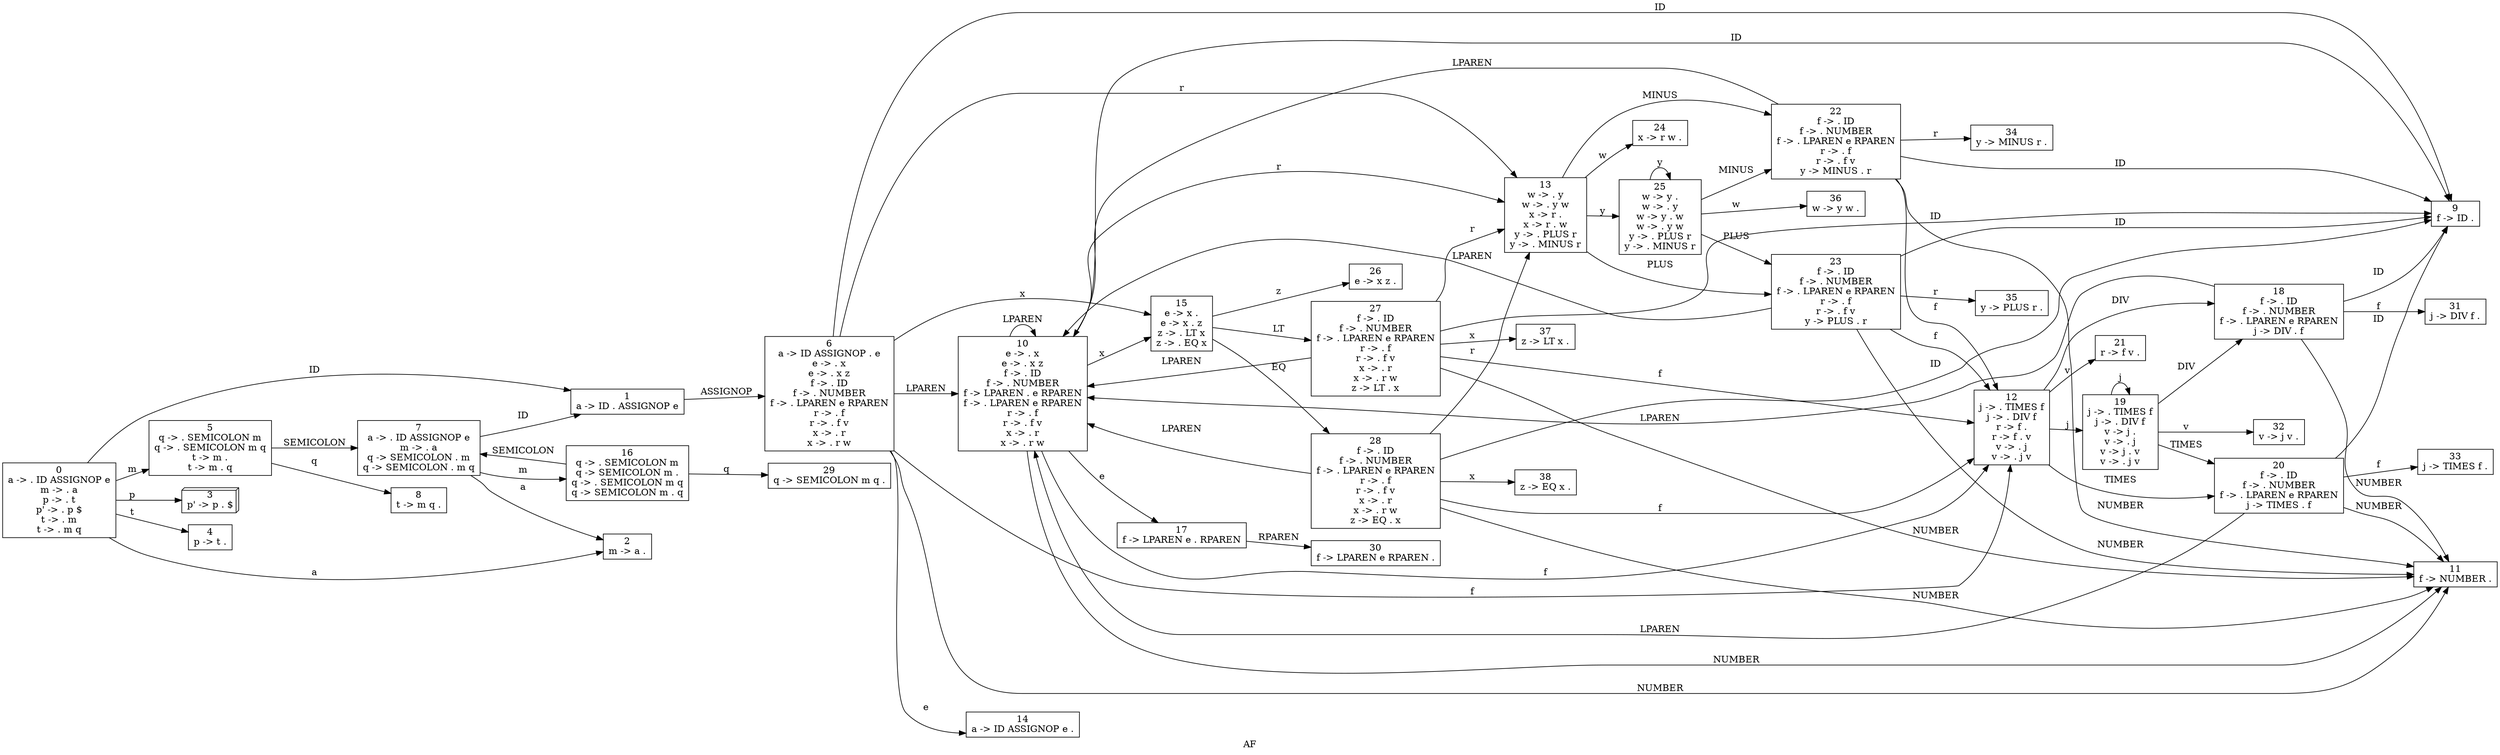 // LR0
digraph {
	rankdir=LR
	label=AF
	0 [label="0
a -> . ID ASSIGNOP e
m -> . a
p -> . t
p' -> . p $
t -> . m
t -> . m q" shape=box]
	1 [label="1
a -> ID . ASSIGNOP e" shape=box]
	6 [label="6
a -> ID ASSIGNOP . e
e -> . x
e -> . x z
f -> . ID
f -> . NUMBER
f -> . LPAREN e RPAREN
r -> . f
r -> . f v
x -> . r
x -> . r w" shape=box]
	9 [label="9
f -> ID ." shape=box]
	6 -> 9 [label=ID]
	10 [label="10
e -> . x
e -> . x z
f -> . ID
f -> . NUMBER
f -> LPAREN . e RPAREN
f -> . LPAREN e RPAREN
r -> . f
r -> . f v
x -> . r
x -> . r w" shape=box]
	10 -> 9 [label=ID]
	10 -> 10 [label=LPAREN]
	11 [label="11
f -> NUMBER ." shape=box]
	10 -> 11 [label=NUMBER]
	12 [label="12
j -> . TIMES f
j -> . DIV f
r -> f .
r -> f . v
v -> . j
v -> . j v" shape=box]
	18 [label="18
f -> . ID
f -> . NUMBER
f -> . LPAREN e RPAREN
j -> DIV . f" shape=box]
	18 -> 9 [label=ID]
	18 -> 10 [label=LPAREN]
	18 -> 11 [label=NUMBER]
	31 [label="31
j -> DIV f ." shape=box]
	18 -> 31 [label=f]
	12 -> 18 [label=DIV]
	19 [label="19
j -> . TIMES f
j -> . DIV f
v -> j .
v -> . j
v -> j . v
v -> . j v" shape=box]
	19 -> 18 [label=DIV]
	19 -> 19 [label=j]
	20 [label="20
f -> . ID
f -> . NUMBER
f -> . LPAREN e RPAREN
j -> TIMES . f" shape=box]
	20 -> 9 [label=ID]
	20 -> 10 [label=LPAREN]
	20 -> 11 [label=NUMBER]
	33 [label="33
j -> TIMES f ." shape=box]
	20 -> 33 [label=f]
	19 -> 20 [label=TIMES]
	32 [label="32
v -> j v ." shape=box]
	19 -> 32 [label=v]
	12 -> 19 [label=j]
	12 -> 20 [label=TIMES]
	21 [label="21
r -> f v ." shape=box]
	12 -> 21 [label=v]
	10 -> 12 [label=f]
	13 [label="13
w -> . y
w -> . y w
x -> r .
x -> r . w
y -> . PLUS r
y -> . MINUS r" shape=box]
	22 [label="22
f -> . ID
f -> . NUMBER
f -> . LPAREN e RPAREN
r -> . f
r -> . f v
y -> MINUS . r" shape=box]
	22 -> 9 [label=ID]
	22 -> 10 [label=LPAREN]
	22 -> 11 [label=NUMBER]
	22 -> 12 [label=f]
	34 [label="34
y -> MINUS r ." shape=box]
	22 -> 34 [label=r]
	13 -> 22 [label=MINUS]
	23 [label="23
f -> . ID
f -> . NUMBER
f -> . LPAREN e RPAREN
r -> . f
r -> . f v
y -> PLUS . r" shape=box]
	23 -> 9 [label=ID]
	23 -> 10 [label=LPAREN]
	23 -> 11 [label=NUMBER]
	23 -> 12 [label=f]
	35 [label="35
y -> PLUS r ." shape=box]
	23 -> 35 [label=r]
	13 -> 23 [label=PLUS]
	24 [label="24
x -> r w ." shape=box]
	13 -> 24 [label=w]
	25 [label="25
w -> y .
w -> . y
w -> y . w
w -> . y w
y -> . PLUS r
y -> . MINUS r" shape=box]
	25 -> 22 [label=MINUS]
	25 -> 23 [label=PLUS]
	36 [label="36
w -> y w ." shape=box]
	25 -> 36 [label=w]
	25 -> 25 [label=y]
	13 -> 25 [label=y]
	10 -> 13 [label=r]
	17 [label="17
f -> LPAREN e . RPAREN" shape=box]
	30 [label="30
f -> LPAREN e RPAREN ." shape=box]
	17 -> 30 [label=RPAREN]
	10 -> 17 [label=e]
	15 [label="15
e -> x .
e -> x . z
z -> . LT x
z -> . EQ x" shape=box]
	26 [label="26
e -> x z ." shape=box]
	15 -> 26 [label=z]
	27 [label="27
f -> . ID
f -> . NUMBER
f -> . LPAREN e RPAREN
r -> . f
r -> . f v
x -> . r
x -> . r w
z -> LT . x" shape=box]
	27 -> 9 [label=ID]
	27 -> 10 [label=LPAREN]
	27 -> 11 [label=NUMBER]
	27 -> 12 [label=f]
	27 -> 13 [label=r]
	37 [label="37
z -> LT x ." shape=box]
	27 -> 37 [label=x]
	15 -> 27 [label=LT]
	28 [label="28
f -> . ID
f -> . NUMBER
f -> . LPAREN e RPAREN
r -> . f
r -> . f v
x -> . r
x -> . r w
z -> EQ . x" shape=box]
	28 -> 9 [label=ID]
	28 -> 10 [label=LPAREN]
	28 -> 11 [label=NUMBER]
	28 -> 12 [label=f]
	28 -> 13 [label=r]
	38 [label="38
z -> EQ x ." shape=box]
	28 -> 38 [label=x]
	15 -> 28 [label=EQ]
	10 -> 15 [label=x]
	6 -> 10 [label=LPAREN]
	6 -> 11 [label=NUMBER]
	6 -> 12 [label=f]
	6 -> 13 [label=r]
	14 [label="14
a -> ID ASSIGNOP e ." shape=box]
	6 -> 14 [label=e]
	6 -> 15 [label=x]
	1 -> 6 [label=ASSIGNOP]
	0 -> 1 [label=ID]
	2 [label="2
m -> a ." shape=box]
	0 -> 2 [label=a]
	3 [label="3
p' -> p . $" shape=box3d]
	0 -> 3 [label=p]
	4 [label="4
p -> t ." shape=box]
	0 -> 4 [label=t]
	5 [label="5
q -> . SEMICOLON m
q -> . SEMICOLON m q
t -> m .
t -> m . q" shape=box]
	7 [label="7
a -> . ID ASSIGNOP e
m -> . a
q -> SEMICOLON . m
q -> SEMICOLON . m q" shape=box]
	7 -> 1 [label=ID]
	7 -> 2 [label=a]
	16 [label="16
q -> . SEMICOLON m
q -> SEMICOLON m .
q -> . SEMICOLON m q
q -> SEMICOLON m . q" shape=box]
	16 -> 7 [label=SEMICOLON]
	29 [label="29
q -> SEMICOLON m q ." shape=box]
	16 -> 29 [label=q]
	7 -> 16 [label=m]
	5 -> 7 [label=SEMICOLON]
	8 [label="8
t -> m q ." shape=box]
	5 -> 8 [label=q]
	0 -> 5 [label=m]
}
